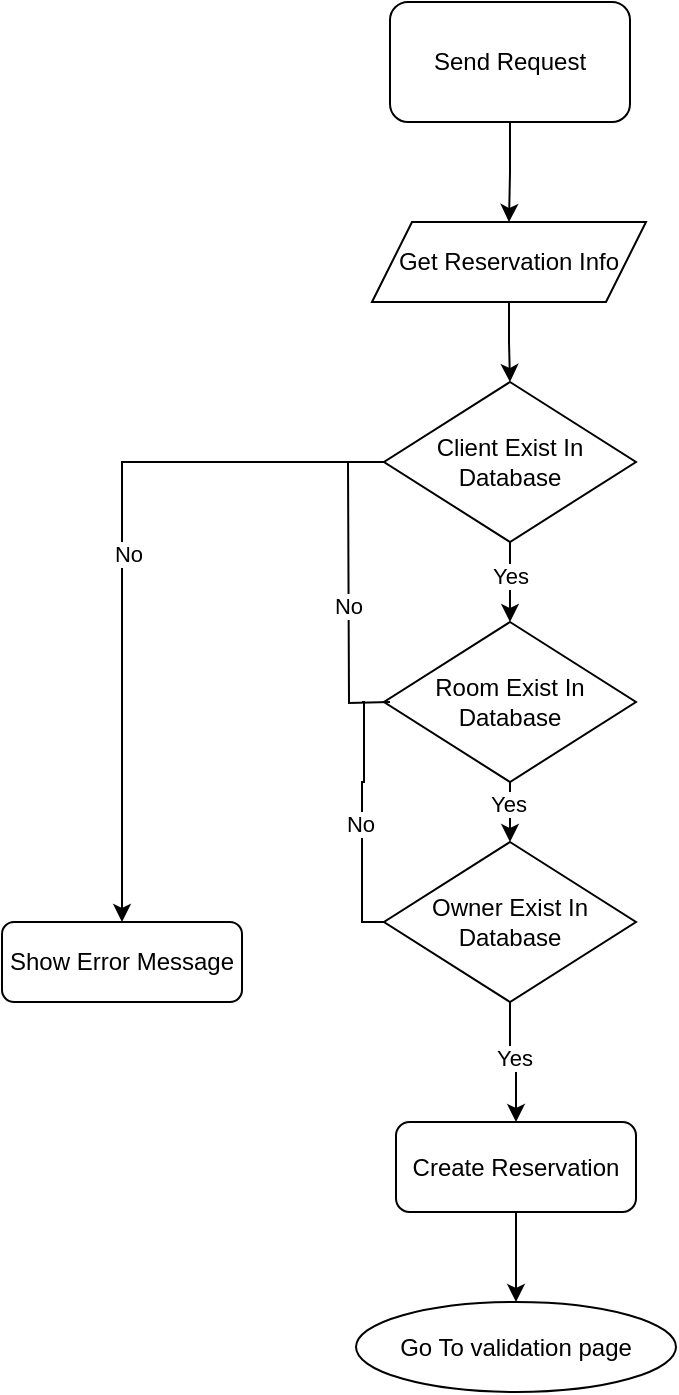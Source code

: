 <mxfile version="27.1.6">
  <diagram id="C5RBs43oDa-KdzZeNtuy" name="Page-1">
    <mxGraphModel dx="1614" dy="955" grid="1" gridSize="10" guides="1" tooltips="1" connect="1" arrows="1" fold="1" page="1" pageScale="1" pageWidth="827" pageHeight="1169" math="0" shadow="0">
      <root>
        <mxCell id="WIyWlLk6GJQsqaUBKTNV-0" />
        <mxCell id="WIyWlLk6GJQsqaUBKTNV-1" parent="WIyWlLk6GJQsqaUBKTNV-0" />
        <mxCell id="vaapL6yAOFuLathCSvbo-5" style="edgeStyle=orthogonalEdgeStyle;rounded=0;orthogonalLoop=1;jettySize=auto;html=1;entryX=0.5;entryY=0;entryDx=0;entryDy=0;" parent="WIyWlLk6GJQsqaUBKTNV-1" source="vaapL6yAOFuLathCSvbo-0" target="vaapL6yAOFuLathCSvbo-2" edge="1">
          <mxGeometry relative="1" as="geometry" />
        </mxCell>
        <mxCell id="vaapL6yAOFuLathCSvbo-0" value="Send Request" style="rounded=1;whiteSpace=wrap;html=1;" parent="WIyWlLk6GJQsqaUBKTNV-1" vertex="1">
          <mxGeometry x="354" y="30" width="120" height="60" as="geometry" />
        </mxCell>
        <mxCell id="vaapL6yAOFuLathCSvbo-14" value="" style="edgeStyle=orthogonalEdgeStyle;rounded=0;orthogonalLoop=1;jettySize=auto;html=1;" parent="WIyWlLk6GJQsqaUBKTNV-1" source="vaapL6yAOFuLathCSvbo-2" target="vaapL6yAOFuLathCSvbo-8" edge="1">
          <mxGeometry relative="1" as="geometry" />
        </mxCell>
        <mxCell id="vaapL6yAOFuLathCSvbo-2" value="Get Reservation Info" style="shape=parallelogram;perimeter=parallelogramPerimeter;whiteSpace=wrap;html=1;fixedSize=1;" parent="WIyWlLk6GJQsqaUBKTNV-1" vertex="1">
          <mxGeometry x="345" y="140" width="137" height="40" as="geometry" />
        </mxCell>
        <mxCell id="vaapL6yAOFuLathCSvbo-11" style="edgeStyle=orthogonalEdgeStyle;rounded=0;orthogonalLoop=1;jettySize=auto;html=1;" parent="WIyWlLk6GJQsqaUBKTNV-1" source="vaapL6yAOFuLathCSvbo-8" target="vaapL6yAOFuLathCSvbo-9" edge="1">
          <mxGeometry relative="1" as="geometry" />
        </mxCell>
        <mxCell id="E0rvTRaIvLny0trjm9gZ-0" value="Yes" style="edgeLabel;html=1;align=center;verticalAlign=middle;resizable=0;points=[];" vertex="1" connectable="0" parent="vaapL6yAOFuLathCSvbo-11">
          <mxGeometry x="-0.175" relative="1" as="geometry">
            <mxPoint as="offset" />
          </mxGeometry>
        </mxCell>
        <mxCell id="E0rvTRaIvLny0trjm9gZ-3" style="edgeStyle=orthogonalEdgeStyle;rounded=0;orthogonalLoop=1;jettySize=auto;html=1;exitX=0;exitY=0.5;exitDx=0;exitDy=0;" edge="1" parent="WIyWlLk6GJQsqaUBKTNV-1" source="vaapL6yAOFuLathCSvbo-8" target="E0rvTRaIvLny0trjm9gZ-9">
          <mxGeometry relative="1" as="geometry">
            <mxPoint x="320" y="150" as="targetPoint" />
          </mxGeometry>
        </mxCell>
        <mxCell id="E0rvTRaIvLny0trjm9gZ-4" value="No" style="edgeLabel;html=1;align=center;verticalAlign=middle;resizable=0;points=[];" vertex="1" connectable="0" parent="E0rvTRaIvLny0trjm9gZ-3">
          <mxGeometry x="-0.019" y="2" relative="1" as="geometry">
            <mxPoint x="1" as="offset" />
          </mxGeometry>
        </mxCell>
        <mxCell id="vaapL6yAOFuLathCSvbo-8" value="Client Exist In Database" style="rhombus;whiteSpace=wrap;html=1;" parent="WIyWlLk6GJQsqaUBKTNV-1" vertex="1">
          <mxGeometry x="351" y="220" width="126" height="80" as="geometry" />
        </mxCell>
        <mxCell id="vaapL6yAOFuLathCSvbo-12" style="edgeStyle=orthogonalEdgeStyle;rounded=0;orthogonalLoop=1;jettySize=auto;html=1;" parent="WIyWlLk6GJQsqaUBKTNV-1" source="vaapL6yAOFuLathCSvbo-9" target="vaapL6yAOFuLathCSvbo-10" edge="1">
          <mxGeometry relative="1" as="geometry" />
        </mxCell>
        <mxCell id="E0rvTRaIvLny0trjm9gZ-1" value="Yes" style="edgeLabel;html=1;align=center;verticalAlign=middle;resizable=0;points=[];" vertex="1" connectable="0" parent="vaapL6yAOFuLathCSvbo-12">
          <mxGeometry x="0.151" y="1" relative="1" as="geometry">
            <mxPoint as="offset" />
          </mxGeometry>
        </mxCell>
        <mxCell id="vaapL6yAOFuLathCSvbo-9" value="Room Exist In Database" style="rhombus;whiteSpace=wrap;html=1;" parent="WIyWlLk6GJQsqaUBKTNV-1" vertex="1">
          <mxGeometry x="351" y="340" width="126" height="80" as="geometry" />
        </mxCell>
        <mxCell id="vaapL6yAOFuLathCSvbo-15" style="edgeStyle=orthogonalEdgeStyle;rounded=0;orthogonalLoop=1;jettySize=auto;html=1;entryX=0.5;entryY=0;entryDx=0;entryDy=0;" parent="WIyWlLk6GJQsqaUBKTNV-1" source="vaapL6yAOFuLathCSvbo-10" target="E0rvTRaIvLny0trjm9gZ-10" edge="1">
          <mxGeometry relative="1" as="geometry">
            <mxPoint x="414" y="585" as="targetPoint" />
          </mxGeometry>
        </mxCell>
        <mxCell id="E0rvTRaIvLny0trjm9gZ-2" value="Yes" style="edgeLabel;html=1;align=center;verticalAlign=middle;resizable=0;points=[];" vertex="1" connectable="0" parent="vaapL6yAOFuLathCSvbo-15">
          <mxGeometry x="-0.117" y="2" relative="1" as="geometry">
            <mxPoint as="offset" />
          </mxGeometry>
        </mxCell>
        <mxCell id="vaapL6yAOFuLathCSvbo-10" value="Owner Exist In Database" style="rhombus;whiteSpace=wrap;html=1;" parent="WIyWlLk6GJQsqaUBKTNV-1" vertex="1">
          <mxGeometry x="351" y="450" width="126" height="80" as="geometry" />
        </mxCell>
        <mxCell id="E0rvTRaIvLny0trjm9gZ-5" style="edgeStyle=orthogonalEdgeStyle;rounded=0;orthogonalLoop=1;jettySize=auto;html=1;exitX=0;exitY=0.5;exitDx=0;exitDy=0;endArrow=none;startFill=0;" edge="1" parent="WIyWlLk6GJQsqaUBKTNV-1">
          <mxGeometry relative="1" as="geometry">
            <mxPoint x="333" y="260" as="targetPoint" />
            <mxPoint x="354" y="380" as="sourcePoint" />
          </mxGeometry>
        </mxCell>
        <mxCell id="E0rvTRaIvLny0trjm9gZ-6" value="No" style="edgeLabel;html=1;align=center;verticalAlign=middle;resizable=0;points=[];" vertex="1" connectable="0" parent="E0rvTRaIvLny0trjm9gZ-5">
          <mxGeometry x="-0.019" y="2" relative="1" as="geometry">
            <mxPoint x="1" as="offset" />
          </mxGeometry>
        </mxCell>
        <mxCell id="E0rvTRaIvLny0trjm9gZ-7" style="edgeStyle=orthogonalEdgeStyle;rounded=0;orthogonalLoop=1;jettySize=auto;html=1;exitX=0;exitY=0.5;exitDx=0;exitDy=0;endArrow=none;startFill=0;" edge="1" parent="WIyWlLk6GJQsqaUBKTNV-1" source="vaapL6yAOFuLathCSvbo-10">
          <mxGeometry relative="1" as="geometry">
            <mxPoint x="340" y="380" as="targetPoint" />
            <mxPoint x="351" y="490" as="sourcePoint" />
            <Array as="points">
              <mxPoint x="340" y="490" />
              <mxPoint x="340" y="420" />
              <mxPoint x="341" y="420" />
              <mxPoint x="341" y="380" />
            </Array>
          </mxGeometry>
        </mxCell>
        <mxCell id="E0rvTRaIvLny0trjm9gZ-8" value="No" style="edgeLabel;html=1;align=center;verticalAlign=middle;resizable=0;points=[];" vertex="1" connectable="0" parent="E0rvTRaIvLny0trjm9gZ-7">
          <mxGeometry x="-0.019" y="2" relative="1" as="geometry">
            <mxPoint x="1" as="offset" />
          </mxGeometry>
        </mxCell>
        <mxCell id="E0rvTRaIvLny0trjm9gZ-9" value="Show Error Message" style="rounded=1;whiteSpace=wrap;html=1;" vertex="1" parent="WIyWlLk6GJQsqaUBKTNV-1">
          <mxGeometry x="160" y="490" width="120" height="40" as="geometry" />
        </mxCell>
        <mxCell id="E0rvTRaIvLny0trjm9gZ-12" style="edgeStyle=orthogonalEdgeStyle;rounded=0;orthogonalLoop=1;jettySize=auto;html=1;" edge="1" parent="WIyWlLk6GJQsqaUBKTNV-1" source="E0rvTRaIvLny0trjm9gZ-10" target="E0rvTRaIvLny0trjm9gZ-11">
          <mxGeometry relative="1" as="geometry" />
        </mxCell>
        <mxCell id="E0rvTRaIvLny0trjm9gZ-10" value="Create Reservation" style="rounded=1;whiteSpace=wrap;html=1;" vertex="1" parent="WIyWlLk6GJQsqaUBKTNV-1">
          <mxGeometry x="357" y="590" width="120" height="45" as="geometry" />
        </mxCell>
        <mxCell id="E0rvTRaIvLny0trjm9gZ-11" value="Go To validation page" style="ellipse;whiteSpace=wrap;html=1;" vertex="1" parent="WIyWlLk6GJQsqaUBKTNV-1">
          <mxGeometry x="337" y="680" width="160" height="45" as="geometry" />
        </mxCell>
      </root>
    </mxGraphModel>
  </diagram>
</mxfile>
